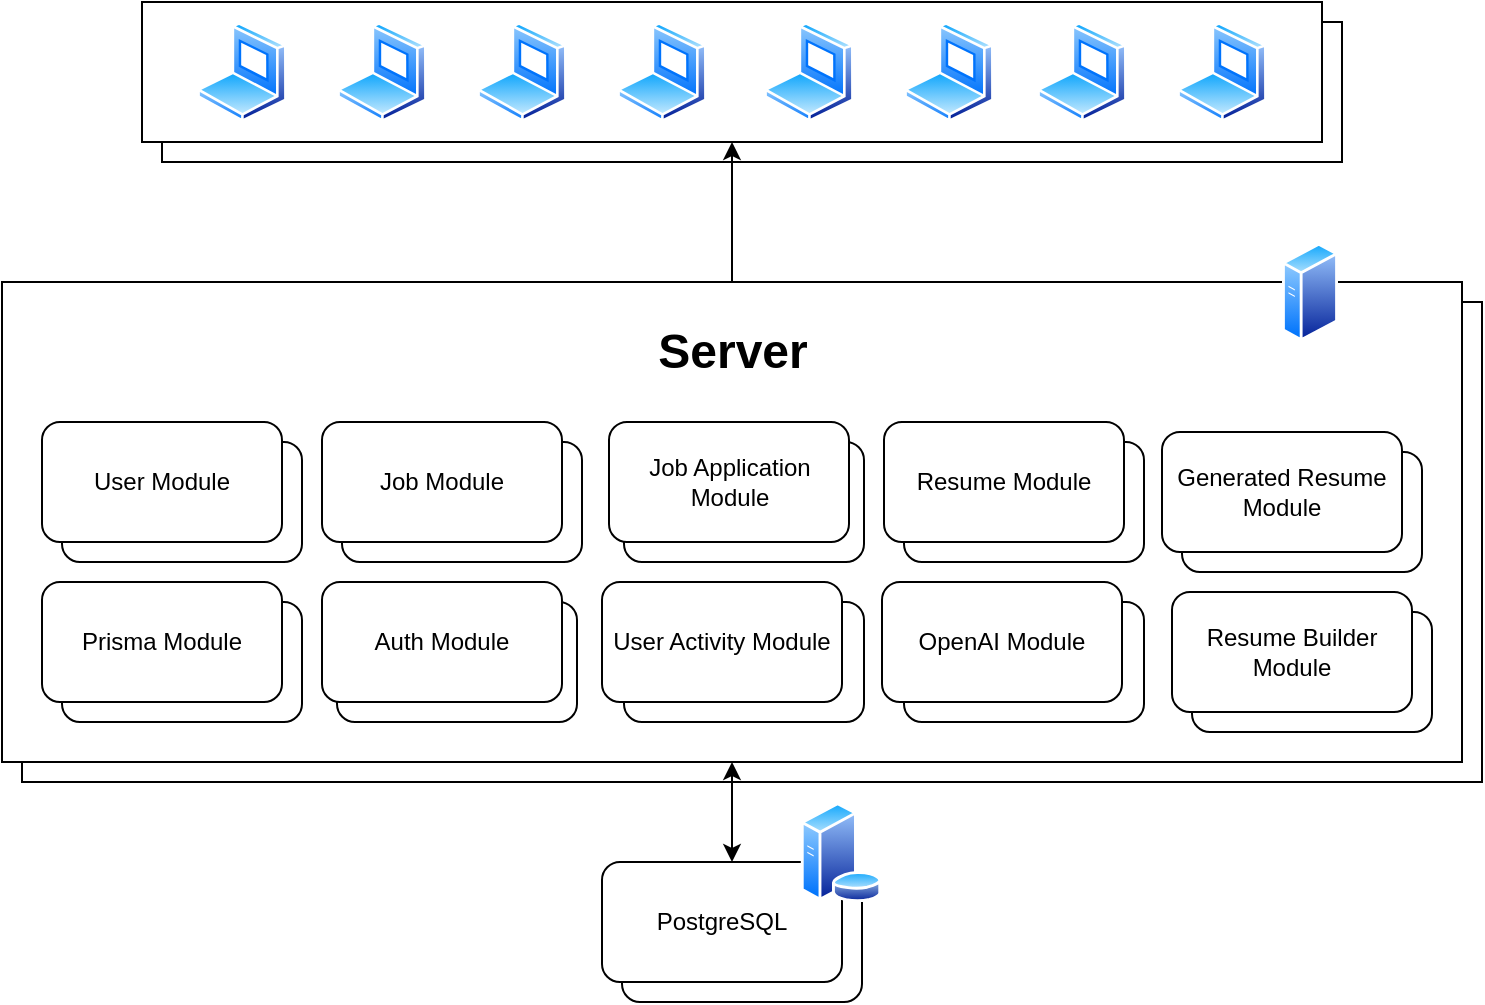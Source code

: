 <mxfile>
    <diagram name="Page-1" id="6xrUKxs_sgL6jlEQn35u">
        <mxGraphModel dx="664" dy="1609" grid="1" gridSize="10" guides="1" tooltips="1" connect="1" arrows="1" fold="1" page="1" pageScale="1" pageWidth="827" pageHeight="1169" math="0" shadow="0">
            <root>
                <mxCell id="0"/>
                <mxCell id="1" parent="0"/>
                <mxCell id="KW4L6DDGJd8cQO-Oj2U_-35" value="" style="rounded=0;whiteSpace=wrap;html=1;" parent="1" vertex="1">
                    <mxGeometry x="120" width="590" height="70" as="geometry"/>
                </mxCell>
                <mxCell id="KW4L6DDGJd8cQO-Oj2U_-34" value="" style="rounded=0;whiteSpace=wrap;html=1;" parent="1" vertex="1">
                    <mxGeometry x="50" y="140" width="730" height="240" as="geometry"/>
                </mxCell>
                <mxCell id="KW4L6DDGJd8cQO-Oj2U_-2" value="" style="rounded=0;whiteSpace=wrap;html=1;" parent="1" vertex="1">
                    <mxGeometry x="40" y="130" width="730" height="240" as="geometry"/>
                </mxCell>
                <mxCell id="KW4L6DDGJd8cQO-Oj2U_-18" value="" style="rounded=1;whiteSpace=wrap;html=1;" parent="1" vertex="1">
                    <mxGeometry x="351" y="290" width="120" height="60" as="geometry"/>
                </mxCell>
                <mxCell id="KW4L6DDGJd8cQO-Oj2U_-17" value="" style="rounded=1;whiteSpace=wrap;html=1;" parent="1" vertex="1">
                    <mxGeometry x="207.5" y="290" width="120" height="60" as="geometry"/>
                </mxCell>
                <mxCell id="KW4L6DDGJd8cQO-Oj2U_-16" value="" style="rounded=1;whiteSpace=wrap;html=1;" parent="1" vertex="1">
                    <mxGeometry x="70" y="290" width="120" height="60" as="geometry"/>
                </mxCell>
                <mxCell id="KW4L6DDGJd8cQO-Oj2U_-15" value="" style="rounded=1;whiteSpace=wrap;html=1;" parent="1" vertex="1">
                    <mxGeometry x="491" y="210" width="120" height="60" as="geometry"/>
                </mxCell>
                <mxCell id="KW4L6DDGJd8cQO-Oj2U_-14" value="" style="rounded=1;whiteSpace=wrap;html=1;" parent="1" vertex="1">
                    <mxGeometry x="351" y="210" width="120" height="60" as="geometry"/>
                </mxCell>
                <mxCell id="KW4L6DDGJd8cQO-Oj2U_-12" value="" style="rounded=1;whiteSpace=wrap;html=1;" parent="1" vertex="1">
                    <mxGeometry x="70" y="210" width="120" height="60" as="geometry"/>
                </mxCell>
                <mxCell id="KW4L6DDGJd8cQO-Oj2U_-13" value="" style="rounded=1;whiteSpace=wrap;html=1;" parent="1" vertex="1">
                    <mxGeometry x="210" y="210" width="120" height="60" as="geometry"/>
                </mxCell>
                <mxCell id="KW4L6DDGJd8cQO-Oj2U_-1" value="User Module" style="rounded=1;whiteSpace=wrap;html=1;" parent="1" vertex="1">
                    <mxGeometry x="60" y="200" width="120" height="60" as="geometry"/>
                </mxCell>
                <mxCell id="KW4L6DDGJd8cQO-Oj2U_-3" value="Job Module" style="rounded=1;whiteSpace=wrap;html=1;" parent="1" vertex="1">
                    <mxGeometry x="200" y="200" width="120" height="60" as="geometry"/>
                </mxCell>
                <mxCell id="KW4L6DDGJd8cQO-Oj2U_-4" value="Job Application Module" style="rounded=1;whiteSpace=wrap;html=1;" parent="1" vertex="1">
                    <mxGeometry x="343.5" y="200" width="120" height="60" as="geometry"/>
                </mxCell>
                <mxCell id="KW4L6DDGJd8cQO-Oj2U_-5" value="Prisma Module" style="rounded=1;whiteSpace=wrap;html=1;" parent="1" vertex="1">
                    <mxGeometry x="60" y="280" width="120" height="60" as="geometry"/>
                </mxCell>
                <mxCell id="KW4L6DDGJd8cQO-Oj2U_-6" value="Auth Module" style="rounded=1;whiteSpace=wrap;html=1;" parent="1" vertex="1">
                    <mxGeometry x="200" y="280" width="120" height="60" as="geometry"/>
                </mxCell>
                <mxCell id="KW4L6DDGJd8cQO-Oj2U_-7" value="User Activity Module" style="rounded=1;whiteSpace=wrap;html=1;" parent="1" vertex="1">
                    <mxGeometry x="340" y="280" width="120" height="60" as="geometry"/>
                </mxCell>
                <mxCell id="KW4L6DDGJd8cQO-Oj2U_-8" value="Resume Module" style="rounded=1;whiteSpace=wrap;html=1;" parent="1" vertex="1">
                    <mxGeometry x="481" y="200" width="120" height="60" as="geometry"/>
                </mxCell>
                <mxCell id="KW4L6DDGJd8cQO-Oj2U_-9" value="" style="rounded=0;whiteSpace=wrap;html=1;" parent="1" vertex="1">
                    <mxGeometry x="110" y="-10" width="590" height="70" as="geometry"/>
                </mxCell>
                <mxCell id="KW4L6DDGJd8cQO-Oj2U_-10" value="" style="endArrow=classic;html=1;rounded=0;entryX=0.5;entryY=1;entryDx=0;entryDy=0;exitX=0.5;exitY=0;exitDx=0;exitDy=0;" parent="1" source="KW4L6DDGJd8cQO-Oj2U_-2" target="KW4L6DDGJd8cQO-Oj2U_-9" edge="1">
                    <mxGeometry width="50" height="50" relative="1" as="geometry">
                        <mxPoint x="370" y="250" as="sourcePoint"/>
                        <mxPoint x="420" y="200" as="targetPoint"/>
                    </mxGeometry>
                </mxCell>
                <mxCell id="KW4L6DDGJd8cQO-Oj2U_-11" value="&lt;b&gt;&lt;font style=&quot;font-size: 24px;&quot;&gt;Server&lt;/font&gt;&lt;/b&gt;" style="text;html=1;strokeColor=none;fillColor=none;align=center;verticalAlign=middle;whiteSpace=wrap;rounded=0;" parent="1" vertex="1">
                    <mxGeometry x="342.5" y="150" width="125" height="30" as="geometry"/>
                </mxCell>
                <mxCell id="KW4L6DDGJd8cQO-Oj2U_-19" value="" style="image;aspect=fixed;perimeter=ellipsePerimeter;html=1;align=center;shadow=0;dashed=0;spacingTop=3;image=img/lib/active_directory/laptop_client.svg;" parent="1" vertex="1">
                    <mxGeometry x="137.5" width="45" height="50" as="geometry"/>
                </mxCell>
                <mxCell id="KW4L6DDGJd8cQO-Oj2U_-20" value="" style="image;aspect=fixed;perimeter=ellipsePerimeter;html=1;align=center;shadow=0;dashed=0;spacingTop=3;image=img/lib/active_directory/laptop_client.svg;" parent="1" vertex="1">
                    <mxGeometry x="207.5" width="45" height="50" as="geometry"/>
                </mxCell>
                <mxCell id="KW4L6DDGJd8cQO-Oj2U_-21" value="" style="image;aspect=fixed;perimeter=ellipsePerimeter;html=1;align=center;shadow=0;dashed=0;spacingTop=3;image=img/lib/active_directory/laptop_client.svg;" parent="1" vertex="1">
                    <mxGeometry x="277.5" width="45" height="50" as="geometry"/>
                </mxCell>
                <mxCell id="KW4L6DDGJd8cQO-Oj2U_-22" value="" style="image;aspect=fixed;perimeter=ellipsePerimeter;html=1;align=center;shadow=0;dashed=0;spacingTop=3;image=img/lib/active_directory/laptop_client.svg;" parent="1" vertex="1">
                    <mxGeometry x="347.5" width="45" height="50" as="geometry"/>
                </mxCell>
                <mxCell id="KW4L6DDGJd8cQO-Oj2U_-23" value="" style="image;aspect=fixed;perimeter=ellipsePerimeter;html=1;align=center;shadow=0;dashed=0;spacingTop=3;image=img/lib/active_directory/laptop_client.svg;" parent="1" vertex="1">
                    <mxGeometry x="421" width="45" height="50" as="geometry"/>
                </mxCell>
                <mxCell id="KW4L6DDGJd8cQO-Oj2U_-24" value="" style="image;aspect=fixed;perimeter=ellipsePerimeter;html=1;align=center;shadow=0;dashed=0;spacingTop=3;image=img/lib/active_directory/laptop_client.svg;" parent="1" vertex="1">
                    <mxGeometry x="491" width="45" height="50" as="geometry"/>
                </mxCell>
                <mxCell id="KW4L6DDGJd8cQO-Oj2U_-25" value="" style="image;aspect=fixed;perimeter=ellipsePerimeter;html=1;align=center;shadow=0;dashed=0;spacingTop=3;image=img/lib/active_directory/laptop_client.svg;" parent="1" vertex="1">
                    <mxGeometry x="557.5" width="45" height="50" as="geometry"/>
                </mxCell>
                <mxCell id="KW4L6DDGJd8cQO-Oj2U_-26" value="" style="image;aspect=fixed;perimeter=ellipsePerimeter;html=1;align=center;shadow=0;dashed=0;spacingTop=3;image=img/lib/active_directory/laptop_client.svg;" parent="1" vertex="1">
                    <mxGeometry x="627.5" width="45" height="50" as="geometry"/>
                </mxCell>
                <mxCell id="KW4L6DDGJd8cQO-Oj2U_-28" value="" style="image;aspect=fixed;perimeter=ellipsePerimeter;html=1;align=center;shadow=0;dashed=0;spacingTop=3;image=img/lib/active_directory/generic_server.svg;" parent="1" vertex="1">
                    <mxGeometry x="680" y="110" width="28.0" height="50" as="geometry"/>
                </mxCell>
                <mxCell id="KW4L6DDGJd8cQO-Oj2U_-29" value="" style="endArrow=classic;startArrow=classic;html=1;rounded=0;entryX=0.5;entryY=1;entryDx=0;entryDy=0;" parent="1" target="KW4L6DDGJd8cQO-Oj2U_-2" edge="1">
                    <mxGeometry width="50" height="50" relative="1" as="geometry">
                        <mxPoint x="405" y="420" as="sourcePoint"/>
                        <mxPoint x="414" y="400" as="targetPoint"/>
                    </mxGeometry>
                </mxCell>
                <mxCell id="KW4L6DDGJd8cQO-Oj2U_-30" value="" style="rounded=1;whiteSpace=wrap;html=1;" parent="1" vertex="1">
                    <mxGeometry x="350" y="430" width="120" height="60" as="geometry"/>
                </mxCell>
                <mxCell id="KW4L6DDGJd8cQO-Oj2U_-31" value="PostgreSQL" style="rounded=1;whiteSpace=wrap;html=1;" parent="1" vertex="1">
                    <mxGeometry x="340" y="420" width="120" height="60" as="geometry"/>
                </mxCell>
                <mxCell id="KW4L6DDGJd8cQO-Oj2U_-32" value="" style="image;aspect=fixed;perimeter=ellipsePerimeter;html=1;align=center;shadow=0;dashed=0;spacingTop=3;image=img/lib/active_directory/database_server.svg;" parent="1" vertex="1">
                    <mxGeometry x="439" y="390" width="41" height="50" as="geometry"/>
                </mxCell>
                <mxCell id="2" value="" style="rounded=1;whiteSpace=wrap;html=1;" vertex="1" parent="1">
                    <mxGeometry x="491" y="290" width="120" height="60" as="geometry"/>
                </mxCell>
                <mxCell id="3" value="OpenAI Module" style="rounded=1;whiteSpace=wrap;html=1;" vertex="1" parent="1">
                    <mxGeometry x="480" y="280" width="120" height="60" as="geometry"/>
                </mxCell>
                <mxCell id="4" value="" style="rounded=1;whiteSpace=wrap;html=1;" vertex="1" parent="1">
                    <mxGeometry x="630" y="215" width="120" height="60" as="geometry"/>
                </mxCell>
                <mxCell id="5" value="Generated Resume Module" style="rounded=1;whiteSpace=wrap;html=1;" vertex="1" parent="1">
                    <mxGeometry x="620" y="205" width="120" height="60" as="geometry"/>
                </mxCell>
                <mxCell id="6" value="" style="rounded=1;whiteSpace=wrap;html=1;" vertex="1" parent="1">
                    <mxGeometry x="635" y="295" width="120" height="60" as="geometry"/>
                </mxCell>
                <mxCell id="7" value="Resume Builder Module" style="rounded=1;whiteSpace=wrap;html=1;" vertex="1" parent="1">
                    <mxGeometry x="625" y="285" width="120" height="60" as="geometry"/>
                </mxCell>
            </root>
        </mxGraphModel>
    </diagram>
</mxfile>